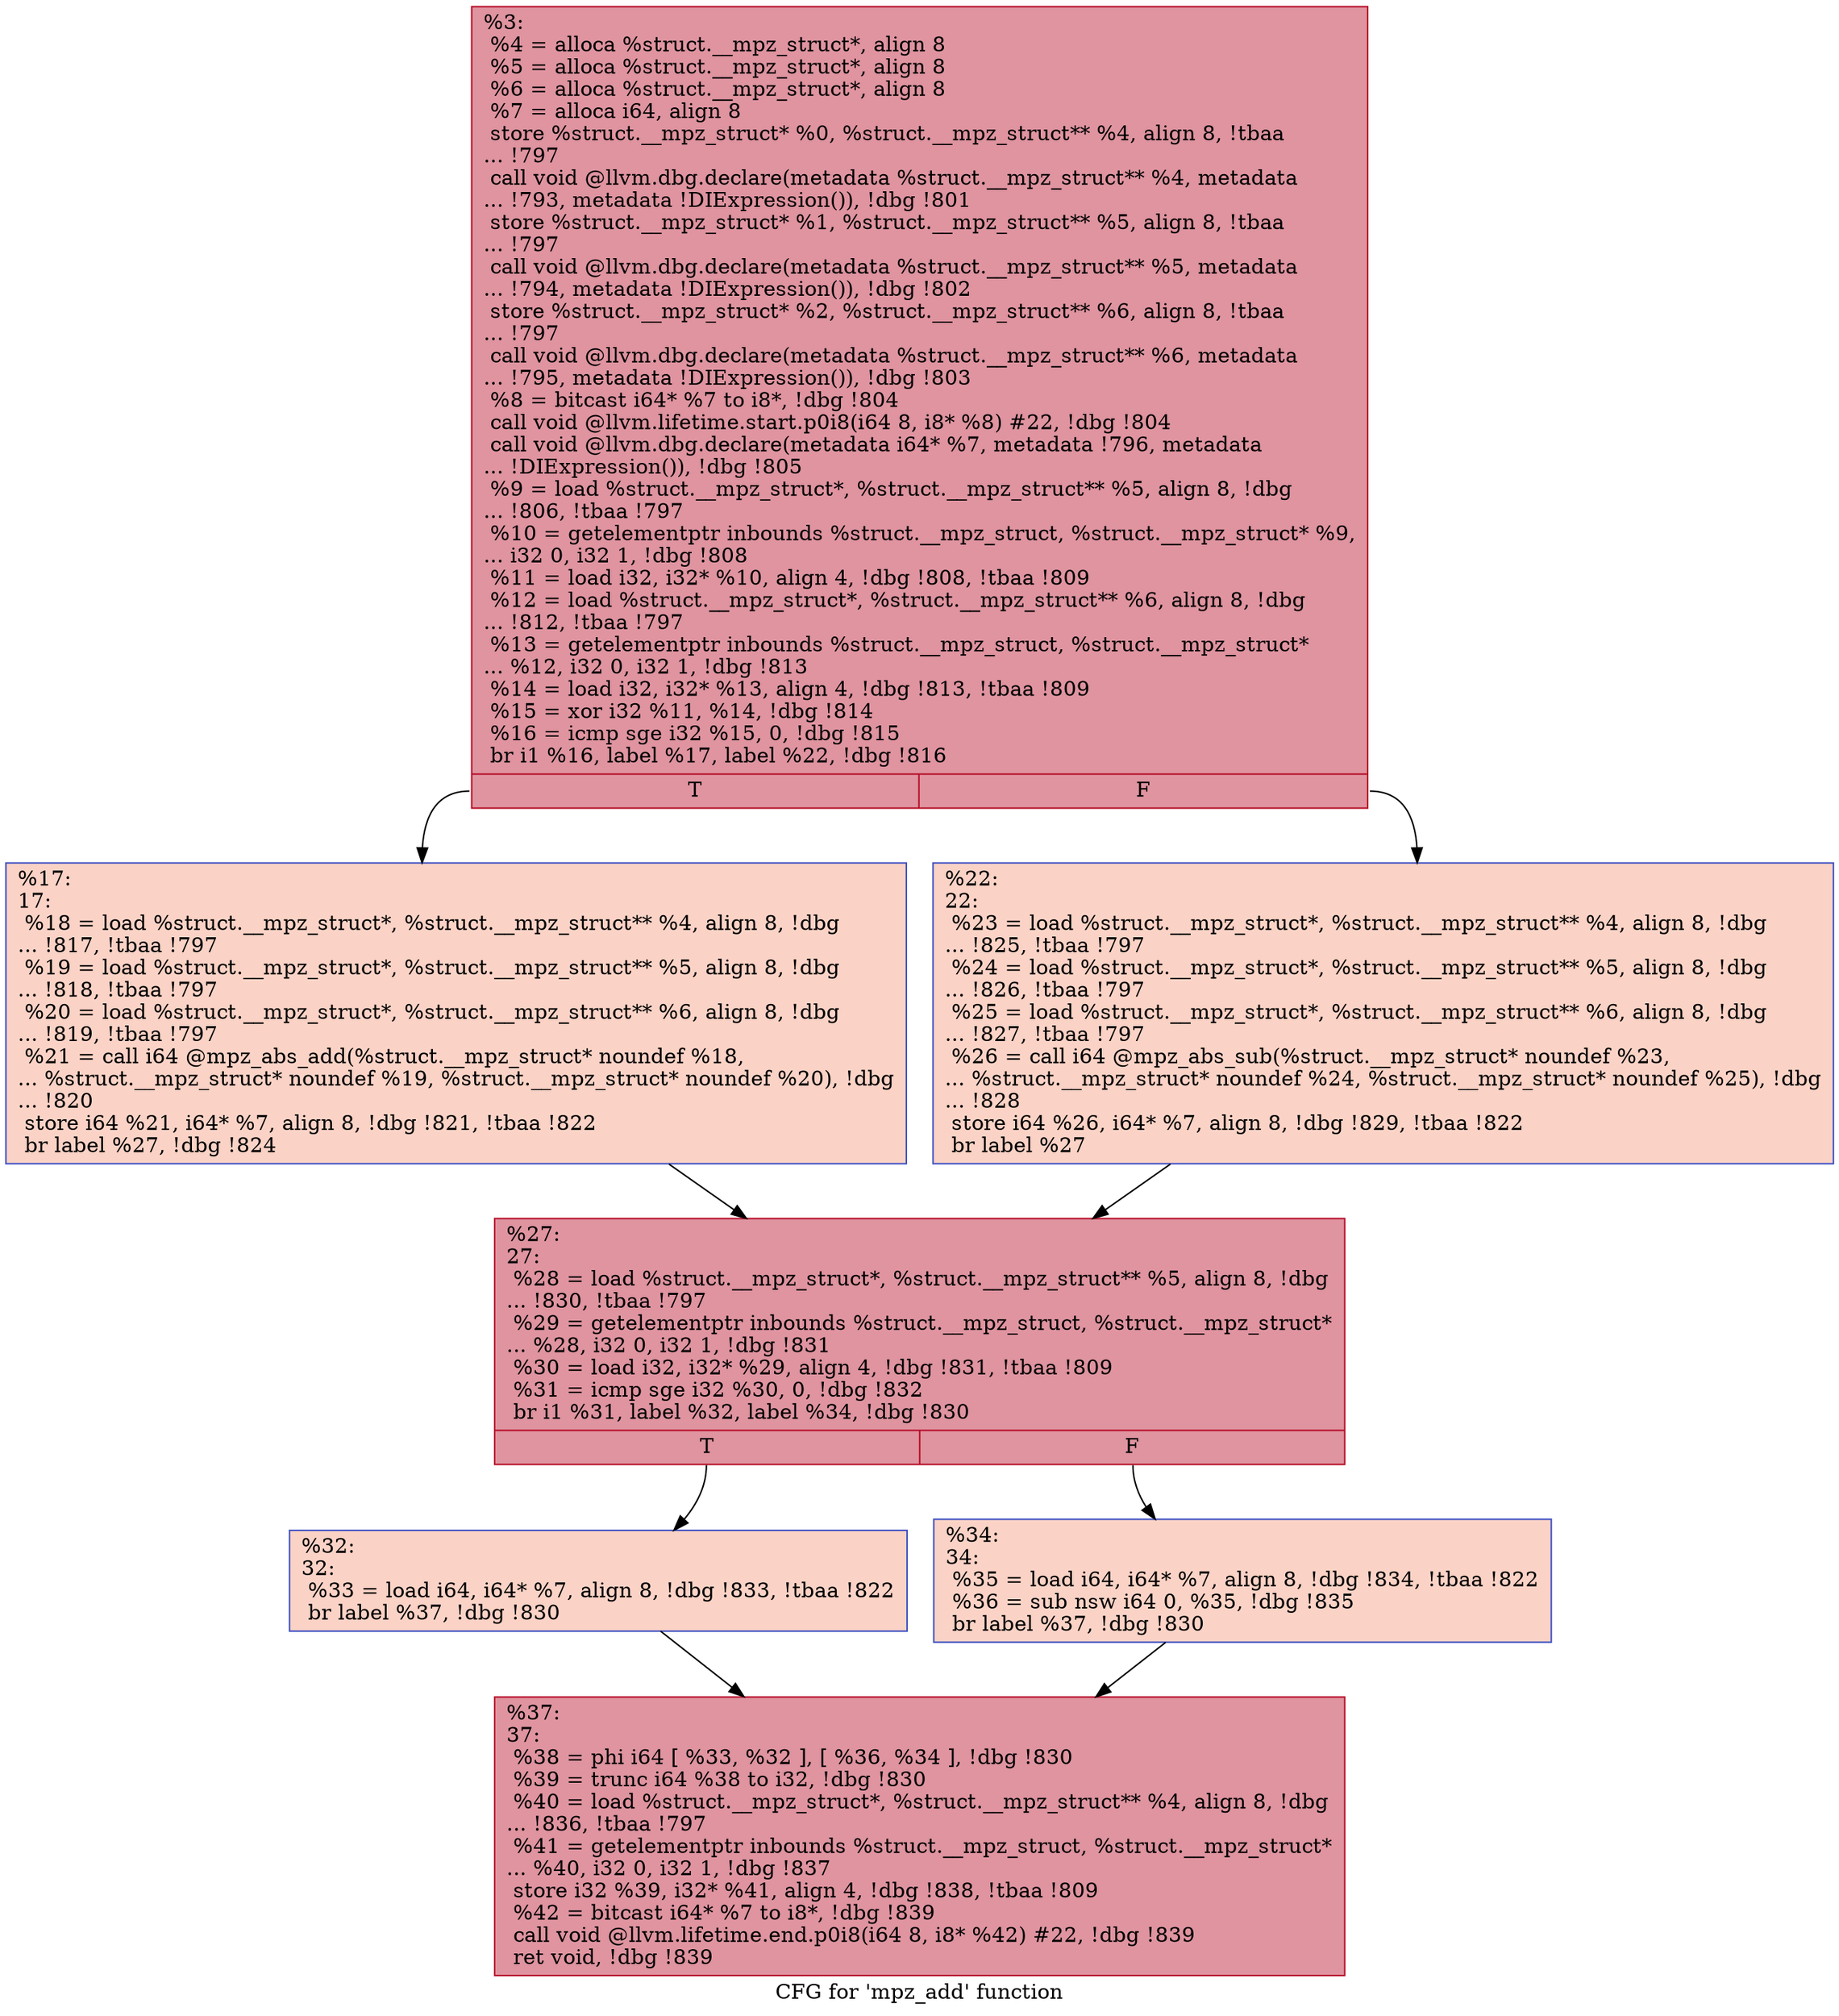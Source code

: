 digraph "CFG for 'mpz_add' function" {
	label="CFG for 'mpz_add' function";

	Node0x26907b0 [shape=record,color="#b70d28ff", style=filled, fillcolor="#b70d2870",label="{%3:\l  %4 = alloca %struct.__mpz_struct*, align 8\l  %5 = alloca %struct.__mpz_struct*, align 8\l  %6 = alloca %struct.__mpz_struct*, align 8\l  %7 = alloca i64, align 8\l  store %struct.__mpz_struct* %0, %struct.__mpz_struct** %4, align 8, !tbaa\l... !797\l  call void @llvm.dbg.declare(metadata %struct.__mpz_struct** %4, metadata\l... !793, metadata !DIExpression()), !dbg !801\l  store %struct.__mpz_struct* %1, %struct.__mpz_struct** %5, align 8, !tbaa\l... !797\l  call void @llvm.dbg.declare(metadata %struct.__mpz_struct** %5, metadata\l... !794, metadata !DIExpression()), !dbg !802\l  store %struct.__mpz_struct* %2, %struct.__mpz_struct** %6, align 8, !tbaa\l... !797\l  call void @llvm.dbg.declare(metadata %struct.__mpz_struct** %6, metadata\l... !795, metadata !DIExpression()), !dbg !803\l  %8 = bitcast i64* %7 to i8*, !dbg !804\l  call void @llvm.lifetime.start.p0i8(i64 8, i8* %8) #22, !dbg !804\l  call void @llvm.dbg.declare(metadata i64* %7, metadata !796, metadata\l... !DIExpression()), !dbg !805\l  %9 = load %struct.__mpz_struct*, %struct.__mpz_struct** %5, align 8, !dbg\l... !806, !tbaa !797\l  %10 = getelementptr inbounds %struct.__mpz_struct, %struct.__mpz_struct* %9,\l... i32 0, i32 1, !dbg !808\l  %11 = load i32, i32* %10, align 4, !dbg !808, !tbaa !809\l  %12 = load %struct.__mpz_struct*, %struct.__mpz_struct** %6, align 8, !dbg\l... !812, !tbaa !797\l  %13 = getelementptr inbounds %struct.__mpz_struct, %struct.__mpz_struct*\l... %12, i32 0, i32 1, !dbg !813\l  %14 = load i32, i32* %13, align 4, !dbg !813, !tbaa !809\l  %15 = xor i32 %11, %14, !dbg !814\l  %16 = icmp sge i32 %15, 0, !dbg !815\l  br i1 %16, label %17, label %22, !dbg !816\l|{<s0>T|<s1>F}}"];
	Node0x26907b0:s0 -> Node0x2690840;
	Node0x26907b0:s1 -> Node0x2690890;
	Node0x2690840 [shape=record,color="#3d50c3ff", style=filled, fillcolor="#f59c7d70",label="{%17:\l17:                                               \l  %18 = load %struct.__mpz_struct*, %struct.__mpz_struct** %4, align 8, !dbg\l... !817, !tbaa !797\l  %19 = load %struct.__mpz_struct*, %struct.__mpz_struct** %5, align 8, !dbg\l... !818, !tbaa !797\l  %20 = load %struct.__mpz_struct*, %struct.__mpz_struct** %6, align 8, !dbg\l... !819, !tbaa !797\l  %21 = call i64 @mpz_abs_add(%struct.__mpz_struct* noundef %18,\l... %struct.__mpz_struct* noundef %19, %struct.__mpz_struct* noundef %20), !dbg\l... !820\l  store i64 %21, i64* %7, align 8, !dbg !821, !tbaa !822\l  br label %27, !dbg !824\l}"];
	Node0x2690840 -> Node0x26908e0;
	Node0x2690890 [shape=record,color="#3d50c3ff", style=filled, fillcolor="#f59c7d70",label="{%22:\l22:                                               \l  %23 = load %struct.__mpz_struct*, %struct.__mpz_struct** %4, align 8, !dbg\l... !825, !tbaa !797\l  %24 = load %struct.__mpz_struct*, %struct.__mpz_struct** %5, align 8, !dbg\l... !826, !tbaa !797\l  %25 = load %struct.__mpz_struct*, %struct.__mpz_struct** %6, align 8, !dbg\l... !827, !tbaa !797\l  %26 = call i64 @mpz_abs_sub(%struct.__mpz_struct* noundef %23,\l... %struct.__mpz_struct* noundef %24, %struct.__mpz_struct* noundef %25), !dbg\l... !828\l  store i64 %26, i64* %7, align 8, !dbg !829, !tbaa !822\l  br label %27\l}"];
	Node0x2690890 -> Node0x26908e0;
	Node0x26908e0 [shape=record,color="#b70d28ff", style=filled, fillcolor="#b70d2870",label="{%27:\l27:                                               \l  %28 = load %struct.__mpz_struct*, %struct.__mpz_struct** %5, align 8, !dbg\l... !830, !tbaa !797\l  %29 = getelementptr inbounds %struct.__mpz_struct, %struct.__mpz_struct*\l... %28, i32 0, i32 1, !dbg !831\l  %30 = load i32, i32* %29, align 4, !dbg !831, !tbaa !809\l  %31 = icmp sge i32 %30, 0, !dbg !832\l  br i1 %31, label %32, label %34, !dbg !830\l|{<s0>T|<s1>F}}"];
	Node0x26908e0:s0 -> Node0x2690930;
	Node0x26908e0:s1 -> Node0x2690980;
	Node0x2690930 [shape=record,color="#3d50c3ff", style=filled, fillcolor="#f59c7d70",label="{%32:\l32:                                               \l  %33 = load i64, i64* %7, align 8, !dbg !833, !tbaa !822\l  br label %37, !dbg !830\l}"];
	Node0x2690930 -> Node0x26909d0;
	Node0x2690980 [shape=record,color="#3d50c3ff", style=filled, fillcolor="#f59c7d70",label="{%34:\l34:                                               \l  %35 = load i64, i64* %7, align 8, !dbg !834, !tbaa !822\l  %36 = sub nsw i64 0, %35, !dbg !835\l  br label %37, !dbg !830\l}"];
	Node0x2690980 -> Node0x26909d0;
	Node0x26909d0 [shape=record,color="#b70d28ff", style=filled, fillcolor="#b70d2870",label="{%37:\l37:                                               \l  %38 = phi i64 [ %33, %32 ], [ %36, %34 ], !dbg !830\l  %39 = trunc i64 %38 to i32, !dbg !830\l  %40 = load %struct.__mpz_struct*, %struct.__mpz_struct** %4, align 8, !dbg\l... !836, !tbaa !797\l  %41 = getelementptr inbounds %struct.__mpz_struct, %struct.__mpz_struct*\l... %40, i32 0, i32 1, !dbg !837\l  store i32 %39, i32* %41, align 4, !dbg !838, !tbaa !809\l  %42 = bitcast i64* %7 to i8*, !dbg !839\l  call void @llvm.lifetime.end.p0i8(i64 8, i8* %42) #22, !dbg !839\l  ret void, !dbg !839\l}"];
}
